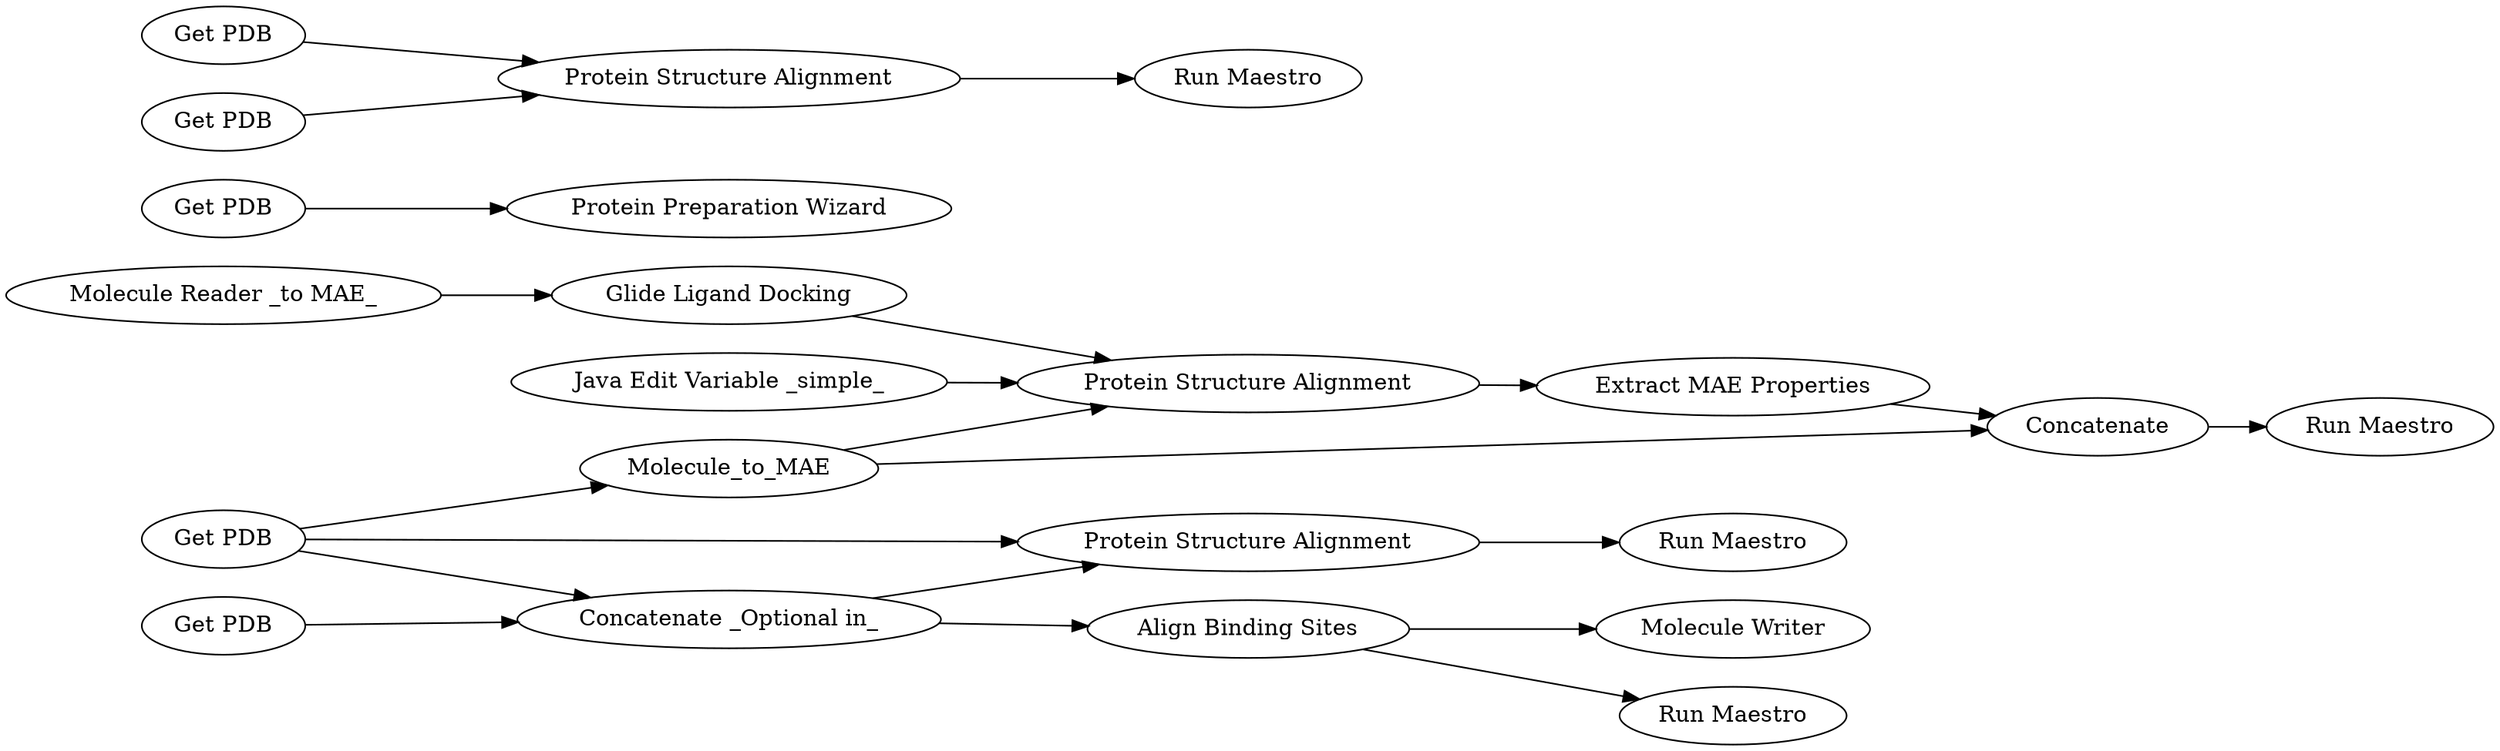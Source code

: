 digraph {
	131 [label="Align Binding Sites"]
	132 [label="Protein Structure Alignment"]
	140 [label="Get PDB"]
	141 [label="Get PDB"]
	144 [label="Run Maestro"]
	151 [label="Run Maestro"]
	8332 [label="Protein Preparation Wizard"]
	8390 [label="Molecule Writer"]
	8392 [label="Protein Structure Alignment"]
	8393 [label="Extract MAE Properties"]
	8396 [label="Run Maestro"]
	8397 [label="Concatenate _Optional in_"]
	8398 [label="Molecule Reader _to MAE_"]
	8400 [label="Get PDB"]
	8402 [label="Java Edit Variable _simple_"]
	8403 [label=Concatenate]
	8404 [label=Molecule_to_MAE]
	8405 [label="Protein Structure Alignment"]
	8407 [label="Get PDB"]
	8408 [label="Get PDB"]
	8410 [label="Run Maestro"]
	8411 [label="Glide Ligand Docking"]
	131 -> 8390
	131 -> 151
	132 -> 8393
	140 -> 8397
	140 -> 8392
	140 -> 8404
	141 -> 8397
	8392 -> 8396
	8393 -> 8403
	8397 -> 8392
	8397 -> 131
	8398 -> 8411
	8400 -> 8332
	8402 -> 132
	8403 -> 144
	8404 -> 8403
	8404 -> 132
	8405 -> 8410
	8407 -> 8405
	8408 -> 8405
	8411 -> 132
	rankdir=LR
}
